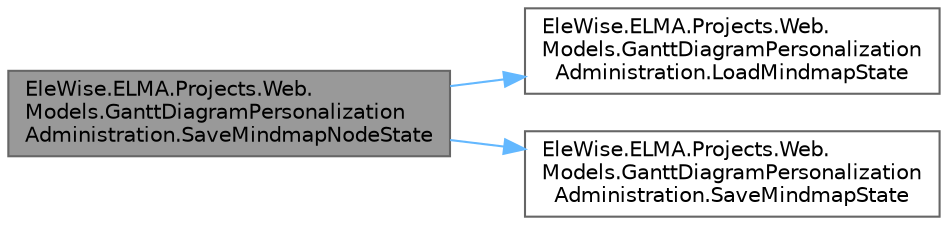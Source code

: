digraph "EleWise.ELMA.Projects.Web.Models.GanttDiagramPersonalizationAdministration.SaveMindmapNodeState"
{
 // LATEX_PDF_SIZE
  bgcolor="transparent";
  edge [fontname=Helvetica,fontsize=10,labelfontname=Helvetica,labelfontsize=10];
  node [fontname=Helvetica,fontsize=10,shape=box,height=0.2,width=0.4];
  rankdir="LR";
  Node1 [id="Node000001",label="EleWise.ELMA.Projects.Web.\lModels.GanttDiagramPersonalization\lAdministration.SaveMindmapNodeState",height=0.2,width=0.4,color="gray40", fillcolor="grey60", style="filled", fontcolor="black",tooltip="Сохранить свёрнутость узла плана проекта для mindmap."];
  Node1 -> Node2 [id="edge1_Node000001_Node000002",color="steelblue1",style="solid",tooltip=" "];
  Node2 [id="Node000002",label="EleWise.ELMA.Projects.Web.\lModels.GanttDiagramPersonalization\lAdministration.LoadMindmapState",height=0.2,width=0.4,color="grey40", fillcolor="white", style="filled",URL="$class_ele_wise_1_1_e_l_m_a_1_1_projects_1_1_web_1_1_models_1_1_gantt_diagram_personalization_administration.html#ac68d9b21db69d96d8e9a7837e5831336",tooltip="Загрузить свёрнутость узлов плана проекта для mindmap."];
  Node1 -> Node3 [id="edge2_Node000001_Node000003",color="steelblue1",style="solid",tooltip=" "];
  Node3 [id="Node000003",label="EleWise.ELMA.Projects.Web.\lModels.GanttDiagramPersonalization\lAdministration.SaveMindmapState",height=0.2,width=0.4,color="grey40", fillcolor="white", style="filled",URL="$class_ele_wise_1_1_e_l_m_a_1_1_projects_1_1_web_1_1_models_1_1_gantt_diagram_personalization_administration.html#ab5288a6deef5b3dd8793a6ae4ca08979",tooltip="Сохранить свёрнутость узлов плана проекта для mindmap."];
}
